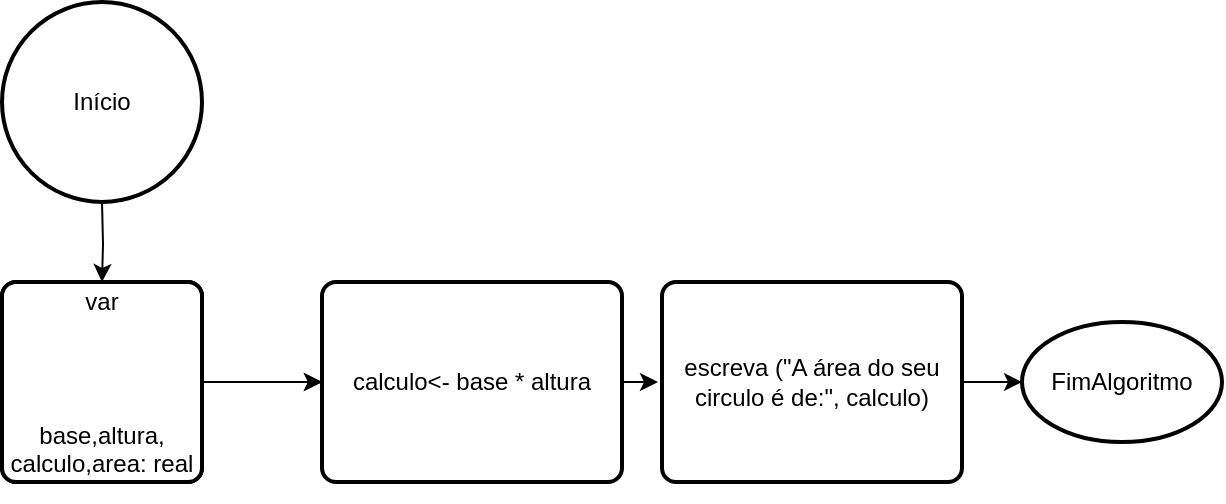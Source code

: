 <mxfile version="21.0.2" type="github">
  <diagram name="Page-1" id="uMvIjXgRAuY_Do9OU61F">
    <mxGraphModel dx="1290" dy="573" grid="1" gridSize="10" guides="1" tooltips="1" connect="1" arrows="1" fold="1" page="1" pageScale="1" pageWidth="850" pageHeight="1100" math="0" shadow="0">
      <root>
        <mxCell id="0" />
        <mxCell id="1" parent="0" />
        <mxCell id="F7b7HEGcV2Cj7xdlzye5-2" style="edgeStyle=orthogonalEdgeStyle;rounded=0;orthogonalLoop=1;jettySize=auto;html=1;exitX=0.5;exitY=1;exitDx=0;exitDy=0;exitPerimeter=0;entryX=0.5;entryY=0;entryDx=0;entryDy=0;" edge="1" parent="1" target="F7b7HEGcV2Cj7xdlzye5-5">
          <mxGeometry relative="1" as="geometry">
            <mxPoint x="210" y="150" as="sourcePoint" />
          </mxGeometry>
        </mxCell>
        <mxCell id="F7b7HEGcV2Cj7xdlzye5-3" style="edgeStyle=orthogonalEdgeStyle;rounded=0;orthogonalLoop=1;jettySize=auto;html=1;exitX=1;exitY=0.5;exitDx=0;exitDy=0;" edge="1" parent="1" source="F7b7HEGcV2Cj7xdlzye5-5" target="F7b7HEGcV2Cj7xdlzye5-7">
          <mxGeometry relative="1" as="geometry" />
        </mxCell>
        <mxCell id="F7b7HEGcV2Cj7xdlzye5-4" value="" style="edgeStyle=orthogonalEdgeStyle;rounded=0;orthogonalLoop=1;jettySize=auto;html=1;" edge="1" parent="1" source="F7b7HEGcV2Cj7xdlzye5-5" target="F7b7HEGcV2Cj7xdlzye5-7">
          <mxGeometry relative="1" as="geometry" />
        </mxCell>
        <mxCell id="F7b7HEGcV2Cj7xdlzye5-5" value="&lt;p class=&quot;MsoNormal&quot;&gt;var&lt;/p&gt;&lt;br/&gt;&lt;br/&gt;&lt;p class=&quot;MsoNormal&quot;&gt;calcular:real&lt;/p&gt;" style="rounded=1;whiteSpace=wrap;html=1;absoluteArcSize=1;arcSize=14;strokeWidth=2;" vertex="1" parent="1">
          <mxGeometry x="160" y="190" width="100" height="100" as="geometry" />
        </mxCell>
        <mxCell id="F7b7HEGcV2Cj7xdlzye5-6" style="edgeStyle=orthogonalEdgeStyle;rounded=0;orthogonalLoop=1;jettySize=auto;html=1;" edge="1" parent="1">
          <mxGeometry relative="1" as="geometry">
            <mxPoint x="488" y="240" as="targetPoint" />
            <mxPoint x="470" y="240" as="sourcePoint" />
          </mxGeometry>
        </mxCell>
        <mxCell id="F7b7HEGcV2Cj7xdlzye5-7" value="&lt;p class=&quot;MsoNormal&quot;&gt;calculo&amp;lt;- base * altura&lt;/p&gt;" style="rounded=1;whiteSpace=wrap;html=1;absoluteArcSize=1;arcSize=14;strokeWidth=2;" vertex="1" parent="1">
          <mxGeometry x="320" y="190" width="150" height="100" as="geometry" />
        </mxCell>
        <mxCell id="F7b7HEGcV2Cj7xdlzye5-8" value="FimAlgoritmo" style="strokeWidth=2;html=1;shape=mxgraph.flowchart.start_1;whiteSpace=wrap;" vertex="1" parent="1">
          <mxGeometry x="670" y="210" width="100" height="60" as="geometry" />
        </mxCell>
        <mxCell id="F7b7HEGcV2Cj7xdlzye5-9" value="Início" style="strokeWidth=2;html=1;shape=mxgraph.flowchart.start_2;whiteSpace=wrap;" vertex="1" parent="1">
          <mxGeometry x="160" y="50" width="100" height="100" as="geometry" />
        </mxCell>
        <mxCell id="F7b7HEGcV2Cj7xdlzye5-10" value="&lt;p class=&quot;MsoNormal&quot;&gt;var&lt;/p&gt;&lt;p class=&quot;MsoNormal&quot;&gt;&lt;br/&gt;&lt;br/&gt;&lt;/p&gt;&lt;p class=&quot;MsoNormal&quot;&gt;base,altura, calculo,area: real&lt;/p&gt;" style="rounded=1;whiteSpace=wrap;html=1;absoluteArcSize=1;arcSize=14;strokeWidth=2;" vertex="1" parent="1">
          <mxGeometry x="160" y="190" width="100" height="100" as="geometry" />
        </mxCell>
        <mxCell id="F7b7HEGcV2Cj7xdlzye5-11" style="edgeStyle=orthogonalEdgeStyle;rounded=0;orthogonalLoop=1;jettySize=auto;html=1;exitX=1;exitY=0.5;exitDx=0;exitDy=0;entryX=0;entryY=0.5;entryDx=0;entryDy=0;entryPerimeter=0;" edge="1" parent="1" source="F7b7HEGcV2Cj7xdlzye5-12" target="F7b7HEGcV2Cj7xdlzye5-8">
          <mxGeometry relative="1" as="geometry" />
        </mxCell>
        <mxCell id="F7b7HEGcV2Cj7xdlzye5-12" value="&lt;p class=&quot;MsoNormal&quot;&gt;escreva (&quot;A área do seu circulo é de:&quot;, calculo)&lt;/p&gt;" style="rounded=1;whiteSpace=wrap;html=1;absoluteArcSize=1;arcSize=14;strokeWidth=2;" vertex="1" parent="1">
          <mxGeometry x="490" y="190" width="150" height="100" as="geometry" />
        </mxCell>
      </root>
    </mxGraphModel>
  </diagram>
</mxfile>
